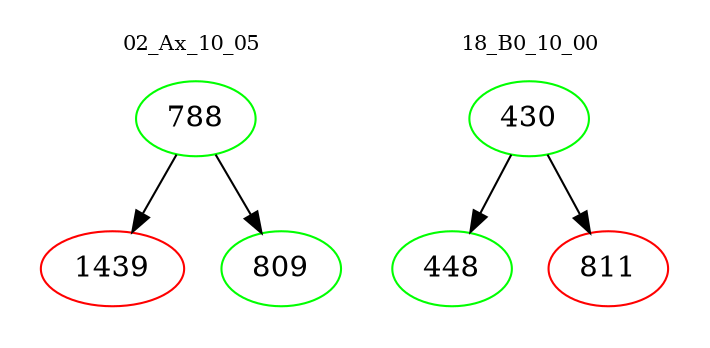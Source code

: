 digraph{
subgraph cluster_0 {
color = white
label = "02_Ax_10_05";
fontsize=10;
T0_788 [label="788", color="green"]
T0_788 -> T0_1439 [color="black"]
T0_1439 [label="1439", color="red"]
T0_788 -> T0_809 [color="black"]
T0_809 [label="809", color="green"]
}
subgraph cluster_1 {
color = white
label = "18_B0_10_00";
fontsize=10;
T1_430 [label="430", color="green"]
T1_430 -> T1_448 [color="black"]
T1_448 [label="448", color="green"]
T1_430 -> T1_811 [color="black"]
T1_811 [label="811", color="red"]
}
}
